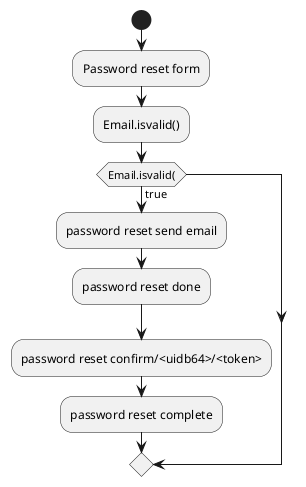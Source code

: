 @startuml
start
:Password reset form;
:Email.isvalid();
if(Email.isvalid() then (true)
        :password reset send email;
        :password reset done;
        :password reset confirm/<uidb64>/<token>;
        :password reset complete;
endif
@enduml
